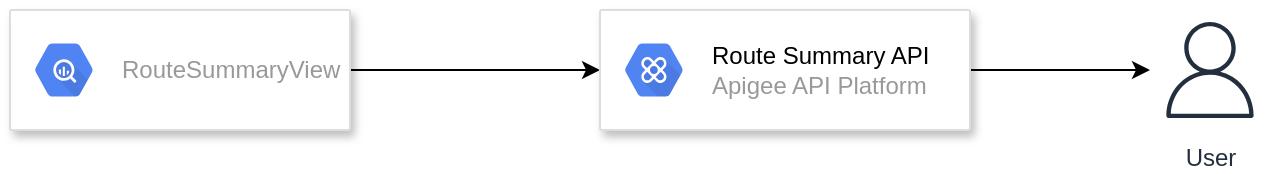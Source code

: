 <mxfile version="16.4.7" type="github">
  <diagram id="6c5zNXQw_hCXURs7wEC6" name="Page-1">
    <mxGraphModel dx="862" dy="450" grid="1" gridSize="10" guides="1" tooltips="1" connect="1" arrows="1" fold="1" page="1" pageScale="1" pageWidth="1169" pageHeight="827" math="0" shadow="0">
      <root>
        <mxCell id="0" />
        <mxCell id="1" parent="0" />
        <mxCell id="rqrvkVYyMI6aMXBywih_-9" style="edgeStyle=orthogonalEdgeStyle;rounded=0;orthogonalLoop=1;jettySize=auto;html=1;entryX=0;entryY=0.5;entryDx=0;entryDy=0;" edge="1" parent="1" source="rqrvkVYyMI6aMXBywih_-3" target="rqrvkVYyMI6aMXBywih_-7">
          <mxGeometry relative="1" as="geometry" />
        </mxCell>
        <mxCell id="rqrvkVYyMI6aMXBywih_-3" value="" style="strokeColor=#dddddd;shadow=1;strokeWidth=1;rounded=1;absoluteArcSize=1;arcSize=2;" vertex="1" parent="1">
          <mxGeometry x="120" y="190" width="170" height="60" as="geometry" />
        </mxCell>
        <mxCell id="rqrvkVYyMI6aMXBywih_-4" value="RouteSummaryView" style="sketch=0;dashed=0;connectable=0;html=1;fillColor=#5184F3;strokeColor=none;shape=mxgraph.gcp2.hexIcon;prIcon=bigquery;part=1;labelPosition=right;verticalLabelPosition=middle;align=left;verticalAlign=middle;spacingLeft=5;fontColor=#999999;fontSize=12;" vertex="1" parent="rqrvkVYyMI6aMXBywih_-3">
          <mxGeometry y="0.5" width="44" height="39" relative="1" as="geometry">
            <mxPoint x="5" y="-19.5" as="offset" />
          </mxGeometry>
        </mxCell>
        <mxCell id="rqrvkVYyMI6aMXBywih_-12" value="" style="edgeStyle=orthogonalEdgeStyle;rounded=0;orthogonalLoop=1;jettySize=auto;html=1;" edge="1" parent="1" source="rqrvkVYyMI6aMXBywih_-7" target="rqrvkVYyMI6aMXBywih_-11">
          <mxGeometry relative="1" as="geometry" />
        </mxCell>
        <mxCell id="rqrvkVYyMI6aMXBywih_-7" value="" style="strokeColor=#dddddd;shadow=1;strokeWidth=1;rounded=1;absoluteArcSize=1;arcSize=2;" vertex="1" parent="1">
          <mxGeometry x="415" y="190" width="185" height="60" as="geometry" />
        </mxCell>
        <mxCell id="rqrvkVYyMI6aMXBywih_-8" value="&lt;font color=&quot;#000000&quot;&gt;Route Summary API&lt;/font&gt;&lt;br&gt;Apigee API Platform" style="sketch=0;dashed=0;connectable=0;html=1;fillColor=#5184F3;strokeColor=none;shape=mxgraph.gcp2.hexIcon;prIcon=apigee_api_platform;part=1;labelPosition=right;verticalLabelPosition=middle;align=left;verticalAlign=middle;spacingLeft=5;fontColor=#999999;fontSize=12;" vertex="1" parent="rqrvkVYyMI6aMXBywih_-7">
          <mxGeometry y="0.5" width="44" height="39" relative="1" as="geometry">
            <mxPoint x="5" y="-19.5" as="offset" />
          </mxGeometry>
        </mxCell>
        <mxCell id="rqrvkVYyMI6aMXBywih_-11" value="User" style="sketch=0;outlineConnect=0;fontColor=#232F3E;gradientColor=none;strokeColor=#232F3E;fillColor=#ffffff;dashed=0;verticalLabelPosition=bottom;verticalAlign=top;align=center;html=1;fontSize=12;fontStyle=0;aspect=fixed;shape=mxgraph.aws4.resourceIcon;resIcon=mxgraph.aws4.user;" vertex="1" parent="1">
          <mxGeometry x="690" y="190" width="60" height="60" as="geometry" />
        </mxCell>
      </root>
    </mxGraphModel>
  </diagram>
</mxfile>
